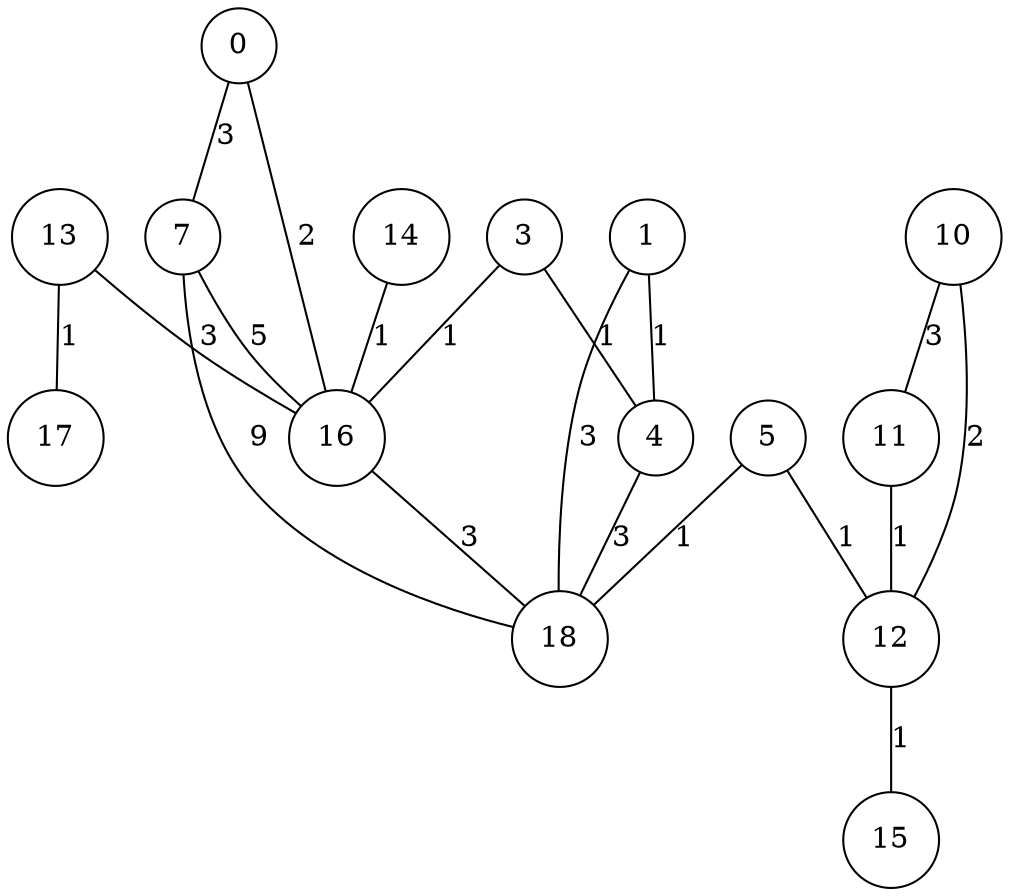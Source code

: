 graph qubit_interaction_graph {
    node [shape=circle];
    0 -- 16 [label=2];
    0 -- 7 [label=3];
    1 -- 18 [label=3];
    1 -- 4 [label=1];
    3 -- 4 [label=1];
    3 -- 16 [label=1];
    4 -- 18 [label=3];
    5 -- 12 [label=1];
    5 -- 18 [label=1];
    7 -- 18 [label=9];
    7 -- 16 [label=5];
    10 -- 11 [label=3];
    10 -- 12 [label=2];
    11 -- 12 [label=1];
    12 -- 15 [label=1];
    13 -- 16 [label=3];
    13 -- 17 [label=1];
    14 -- 16 [label=1];
    16 -- 18 [label=3];
}